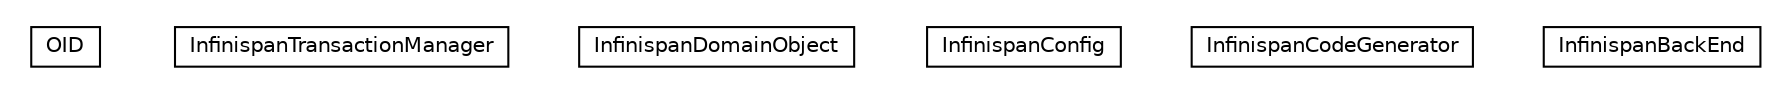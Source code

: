 #!/usr/local/bin/dot
#
# Class diagram 
# Generated by UMLGraph version 5.1 (http://www.umlgraph.org/)
#

digraph G {
	edge [fontname="Helvetica",fontsize=10,labelfontname="Helvetica",labelfontsize=10];
	node [fontname="Helvetica",fontsize=10,shape=plaintext];
	nodesep=0.25;
	ranksep=0.5;
	// pt.ist.fenixframework.backend.infinispan.OID
	c3520 [label=<<table title="pt.ist.fenixframework.backend.infinispan.OID" border="0" cellborder="1" cellspacing="0" cellpadding="2" port="p" href="./OID.html">
		<tr><td><table border="0" cellspacing="0" cellpadding="1">
<tr><td align="center" balign="center"> OID </td></tr>
		</table></td></tr>
		</table>>, fontname="Helvetica", fontcolor="black", fontsize=10.0];
	// pt.ist.fenixframework.backend.infinispan.InfinispanTransactionManager
	c3521 [label=<<table title="pt.ist.fenixframework.backend.infinispan.InfinispanTransactionManager" border="0" cellborder="1" cellspacing="0" cellpadding="2" port="p" href="./InfinispanTransactionManager.html">
		<tr><td><table border="0" cellspacing="0" cellpadding="1">
<tr><td align="center" balign="center"> InfinispanTransactionManager </td></tr>
		</table></td></tr>
		</table>>, fontname="Helvetica", fontcolor="black", fontsize=10.0];
	// pt.ist.fenixframework.backend.infinispan.InfinispanDomainObject
	c3522 [label=<<table title="pt.ist.fenixframework.backend.infinispan.InfinispanDomainObject" border="0" cellborder="1" cellspacing="0" cellpadding="2" port="p" href="./InfinispanDomainObject.html">
		<tr><td><table border="0" cellspacing="0" cellpadding="1">
<tr><td align="center" balign="center"> InfinispanDomainObject </td></tr>
		</table></td></tr>
		</table>>, fontname="Helvetica", fontcolor="black", fontsize=10.0];
	// pt.ist.fenixframework.backend.infinispan.InfinispanConfig
	c3523 [label=<<table title="pt.ist.fenixframework.backend.infinispan.InfinispanConfig" border="0" cellborder="1" cellspacing="0" cellpadding="2" port="p" href="./InfinispanConfig.html">
		<tr><td><table border="0" cellspacing="0" cellpadding="1">
<tr><td align="center" balign="center"> InfinispanConfig </td></tr>
		</table></td></tr>
		</table>>, fontname="Helvetica", fontcolor="black", fontsize=10.0];
	// pt.ist.fenixframework.backend.infinispan.InfinispanCodeGenerator
	c3524 [label=<<table title="pt.ist.fenixframework.backend.infinispan.InfinispanCodeGenerator" border="0" cellborder="1" cellspacing="0" cellpadding="2" port="p" href="./InfinispanCodeGenerator.html">
		<tr><td><table border="0" cellspacing="0" cellpadding="1">
<tr><td align="center" balign="center"> InfinispanCodeGenerator </td></tr>
		</table></td></tr>
		</table>>, fontname="Helvetica", fontcolor="black", fontsize=10.0];
	// pt.ist.fenixframework.backend.infinispan.InfinispanBackEnd
	c3525 [label=<<table title="pt.ist.fenixframework.backend.infinispan.InfinispanBackEnd" border="0" cellborder="1" cellspacing="0" cellpadding="2" port="p" href="./InfinispanBackEnd.html">
		<tr><td><table border="0" cellspacing="0" cellpadding="1">
<tr><td align="center" balign="center"> InfinispanBackEnd </td></tr>
		</table></td></tr>
		</table>>, fontname="Helvetica", fontcolor="black", fontsize=10.0];
}

